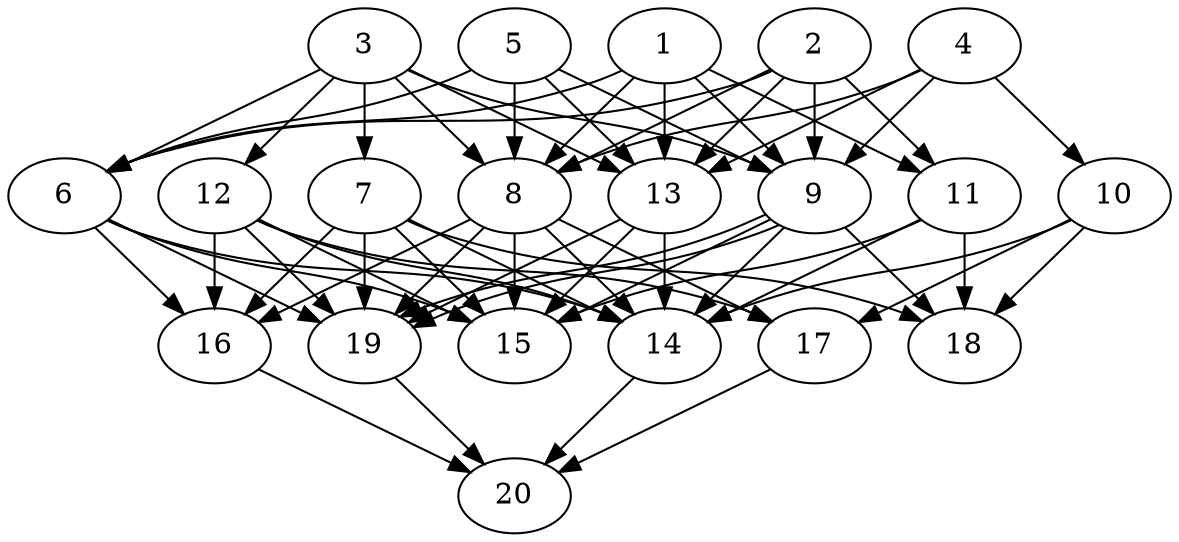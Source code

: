 // DAG automatically generated by daggen at Thu Oct  3 13:58:42 2019
// ./daggen --dot -n 20 --ccr 0.5 --fat 0.7 --regular 0.7 --density 0.9 --mindata 5242880 --maxdata 52428800 
digraph G {
  1 [size="102936576", alpha="0.13", expect_size="51468288"] 
  1 -> 6 [size ="51468288"]
  1 -> 8 [size ="51468288"]
  1 -> 9 [size ="51468288"]
  1 -> 11 [size ="51468288"]
  1 -> 13 [size ="51468288"]
  2 [size="26791936", alpha="0.03", expect_size="13395968"] 
  2 -> 6 [size ="13395968"]
  2 -> 8 [size ="13395968"]
  2 -> 9 [size ="13395968"]
  2 -> 11 [size ="13395968"]
  2 -> 13 [size ="13395968"]
  3 [size="48242688", alpha="0.06", expect_size="24121344"] 
  3 -> 6 [size ="24121344"]
  3 -> 7 [size ="24121344"]
  3 -> 8 [size ="24121344"]
  3 -> 9 [size ="24121344"]
  3 -> 12 [size ="24121344"]
  3 -> 13 [size ="24121344"]
  4 [size="13180928", alpha="0.14", expect_size="6590464"] 
  4 -> 8 [size ="6590464"]
  4 -> 9 [size ="6590464"]
  4 -> 10 [size ="6590464"]
  4 -> 13 [size ="6590464"]
  5 [size="48965632", alpha="0.05", expect_size="24482816"] 
  5 -> 6 [size ="24482816"]
  5 -> 8 [size ="24482816"]
  5 -> 9 [size ="24482816"]
  5 -> 13 [size ="24482816"]
  6 [size="19697664", alpha="0.18", expect_size="9848832"] 
  6 -> 14 [size ="9848832"]
  6 -> 15 [size ="9848832"]
  6 -> 16 [size ="9848832"]
  6 -> 19 [size ="9848832"]
  7 [size="68382720", alpha="0.01", expect_size="34191360"] 
  7 -> 14 [size ="34191360"]
  7 -> 15 [size ="34191360"]
  7 -> 16 [size ="34191360"]
  7 -> 18 [size ="34191360"]
  7 -> 19 [size ="34191360"]
  8 [size="78163968", alpha="0.19", expect_size="39081984"] 
  8 -> 14 [size ="39081984"]
  8 -> 15 [size ="39081984"]
  8 -> 16 [size ="39081984"]
  8 -> 17 [size ="39081984"]
  8 -> 19 [size ="39081984"]
  9 [size="24850432", alpha="0.15", expect_size="12425216"] 
  9 -> 14 [size ="12425216"]
  9 -> 15 [size ="12425216"]
  9 -> 18 [size ="12425216"]
  9 -> 19 [size ="12425216"]
  9 -> 19 [size ="12425216"]
  10 [size="26376192", alpha="0.01", expect_size="13188096"] 
  10 -> 14 [size ="13188096"]
  10 -> 17 [size ="13188096"]
  10 -> 18 [size ="13188096"]
  11 [size="40613888", alpha="0.18", expect_size="20306944"] 
  11 -> 14 [size ="20306944"]
  11 -> 15 [size ="20306944"]
  11 -> 18 [size ="20306944"]
  12 [size="102610944", alpha="0.06", expect_size="51305472"] 
  12 -> 14 [size ="51305472"]
  12 -> 15 [size ="51305472"]
  12 -> 16 [size ="51305472"]
  12 -> 17 [size ="51305472"]
  12 -> 19 [size ="51305472"]
  13 [size="22900736", alpha="0.17", expect_size="11450368"] 
  13 -> 14 [size ="11450368"]
  13 -> 15 [size ="11450368"]
  13 -> 19 [size ="11450368"]
  14 [size="53188608", alpha="0.19", expect_size="26594304"] 
  14 -> 20 [size ="26594304"]
  15 [size="25948160", alpha="0.04", expect_size="12974080"] 
  16 [size="51851264", alpha="0.04", expect_size="25925632"] 
  16 -> 20 [size ="25925632"]
  17 [size="42199040", alpha="0.17", expect_size="21099520"] 
  17 -> 20 [size ="21099520"]
  18 [size="48062464", alpha="0.13", expect_size="24031232"] 
  19 [size="42391552", alpha="0.17", expect_size="21195776"] 
  19 -> 20 [size ="21195776"]
  20 [size="18167808", alpha="0.14", expect_size="9083904"] 
}
